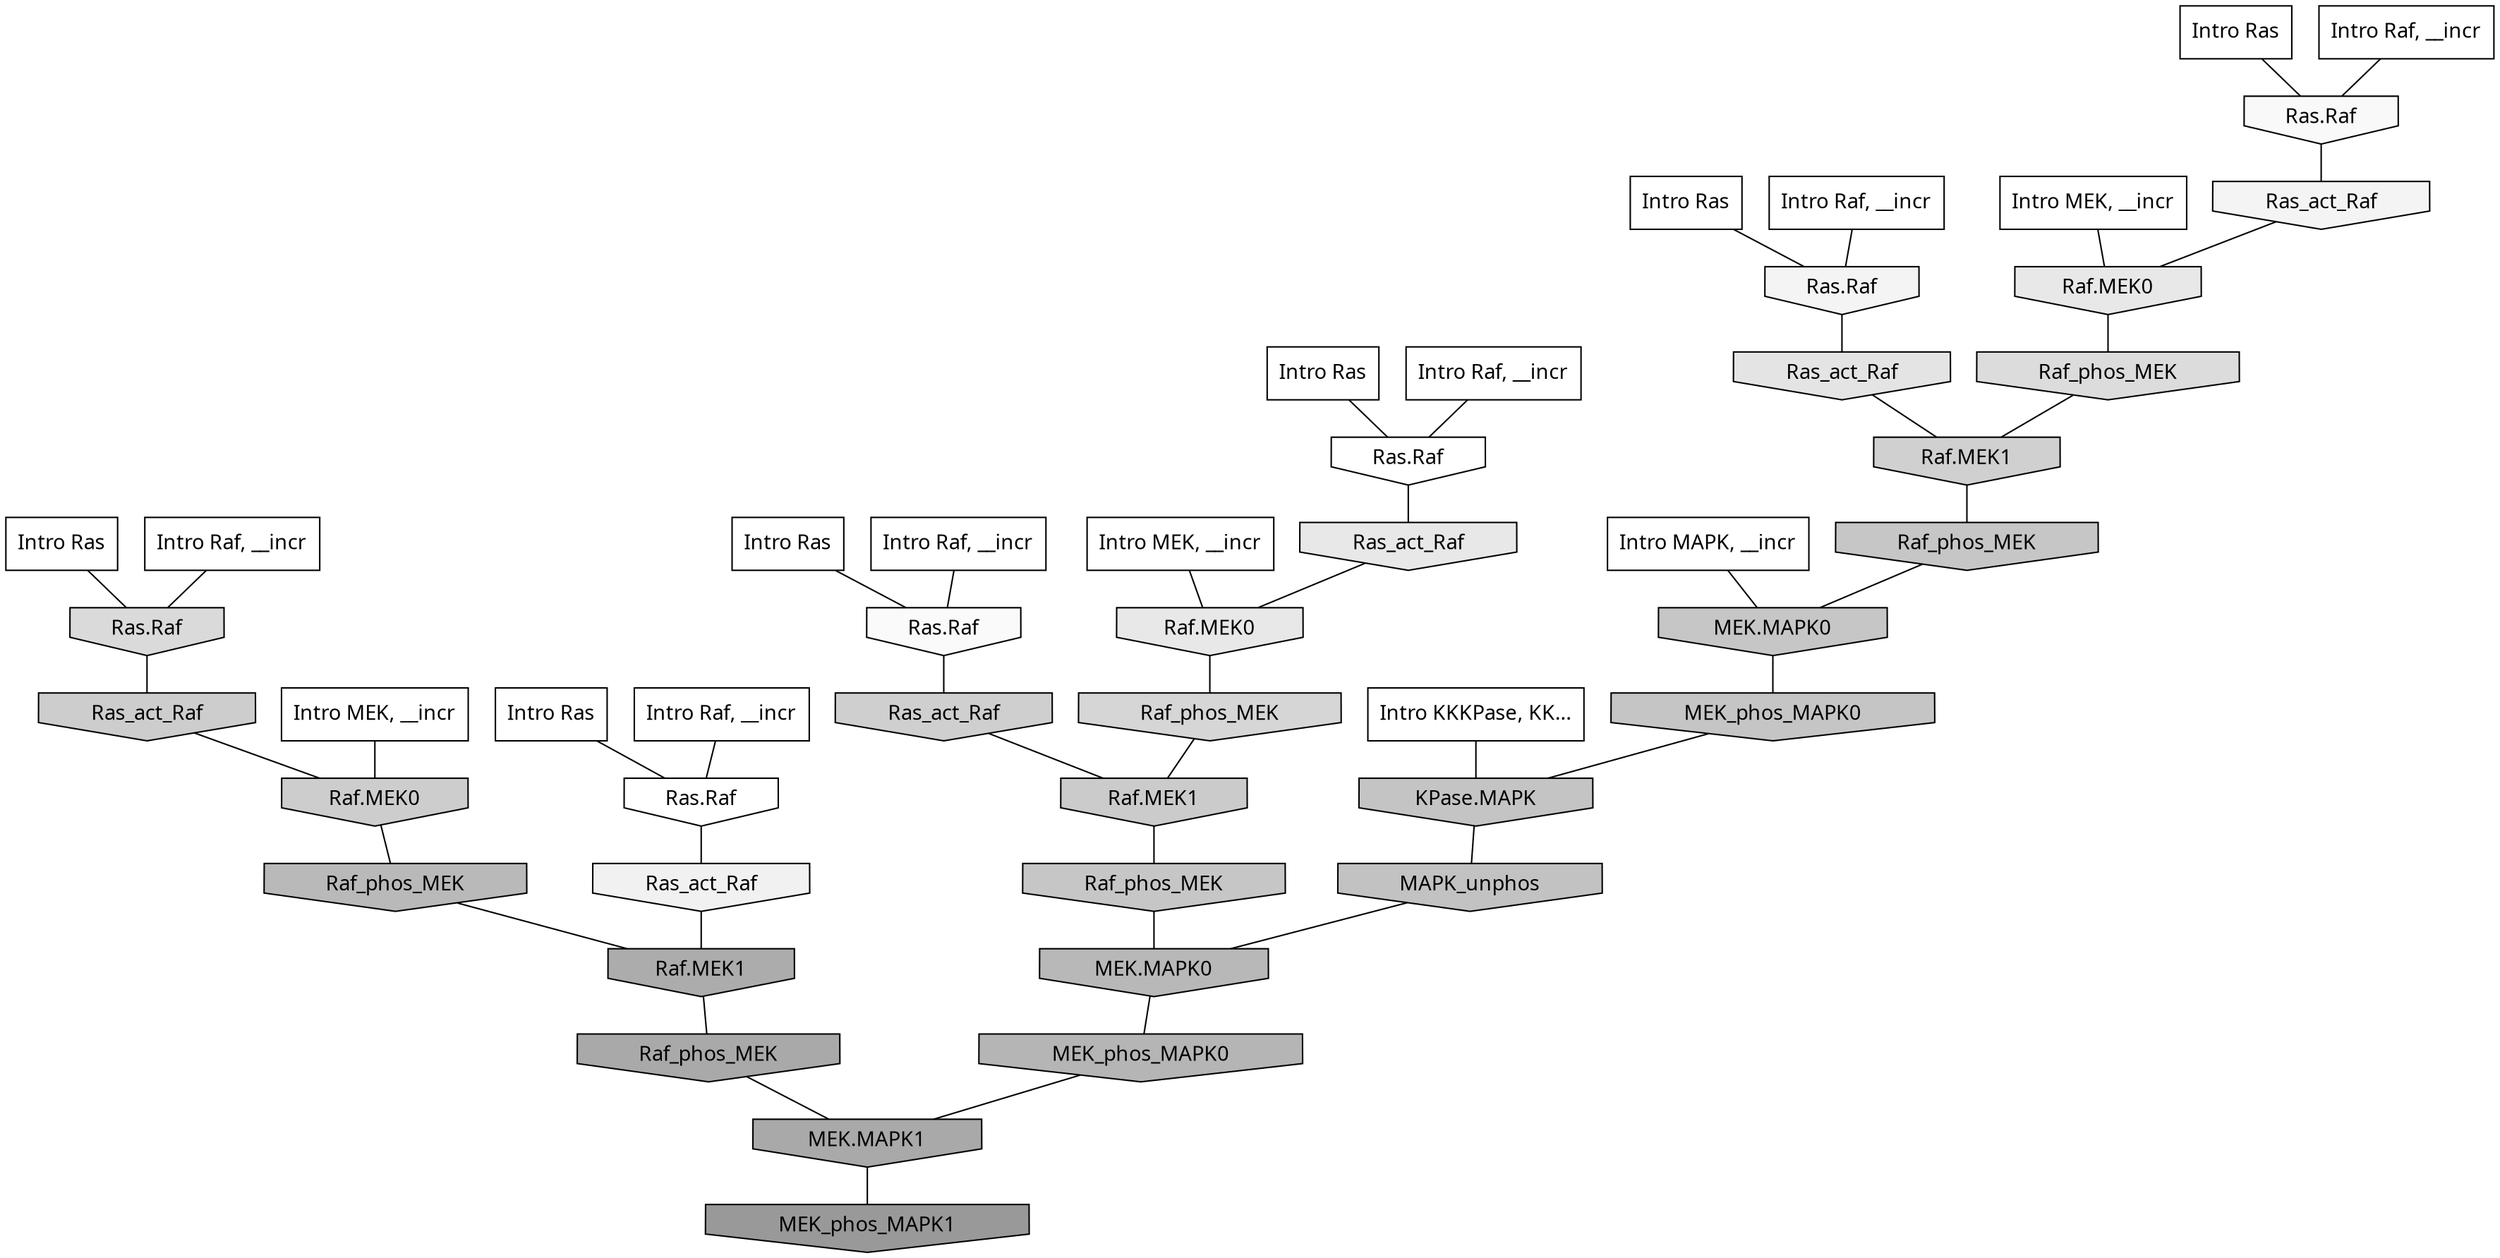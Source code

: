 digraph G{
  rankdir="TB";
  ranksep=0.30;
  node [fontname="CMU Serif"];
  edge [fontname="CMU Serif"];
  
  5 [label="Intro Ras", shape=rectangle, style=filled, fillcolor="0.000 0.000 1.000"]
  
  37 [label="Intro Ras", shape=rectangle, style=filled, fillcolor="0.000 0.000 1.000"]
  
  44 [label="Intro Ras", shape=rectangle, style=filled, fillcolor="0.000 0.000 1.000"]
  
  73 [label="Intro Ras", shape=rectangle, style=filled, fillcolor="0.000 0.000 1.000"]
  
  80 [label="Intro Ras", shape=rectangle, style=filled, fillcolor="0.000 0.000 1.000"]
  
  85 [label="Intro Ras", shape=rectangle, style=filled, fillcolor="0.000 0.000 1.000"]
  
  128 [label="Intro Raf, __incr", shape=rectangle, style=filled, fillcolor="0.000 0.000 1.000"]
  
  161 [label="Intro Raf, __incr", shape=rectangle, style=filled, fillcolor="0.000 0.000 1.000"]
  
  267 [label="Intro Raf, __incr", shape=rectangle, style=filled, fillcolor="0.000 0.000 1.000"]
  
  398 [label="Intro Raf, __incr", shape=rectangle, style=filled, fillcolor="0.000 0.000 1.000"]
  
  534 [label="Intro Raf, __incr", shape=rectangle, style=filled, fillcolor="0.000 0.000 1.000"]
  
  632 [label="Intro Raf, __incr", shape=rectangle, style=filled, fillcolor="0.000 0.000 1.000"]
  
  1246 [label="Intro MEK, __incr", shape=rectangle, style=filled, fillcolor="0.000 0.000 1.000"]
  
  1287 [label="Intro MEK, __incr", shape=rectangle, style=filled, fillcolor="0.000 0.000 1.000"]
  
  1862 [label="Intro MEK, __incr", shape=rectangle, style=filled, fillcolor="0.000 0.000 1.000"]
  
  2707 [label="Intro MAPK, __incr", shape=rectangle, style=filled, fillcolor="0.000 0.000 1.000"]
  
  3171 [label="Intro KKKPase, KK...", shape=rectangle, style=filled, fillcolor="0.000 0.000 1.000"]
  
  3226 [label="Ras.Raf", shape=invhouse, style=filled, fillcolor="0.000 0.000 1.000"]
  
  3250 [label="Ras.Raf", shape=invhouse, style=filled, fillcolor="0.000 0.000 1.000"]
  
  3453 [label="Ras.Raf", shape=invhouse, style=filled, fillcolor="0.000 0.000 0.979"]
  
  3498 [label="Ras.Raf", shape=invhouse, style=filled, fillcolor="0.000 0.000 0.975"]
  
  3649 [label="Ras_act_Raf", shape=invhouse, style=filled, fillcolor="0.000 0.000 0.957"]
  
  3656 [label="Ras.Raf", shape=invhouse, style=filled, fillcolor="0.000 0.000 0.957"]
  
  3809 [label="Ras_act_Raf", shape=invhouse, style=filled, fillcolor="0.000 0.000 0.945"]
  
  4430 [label="Raf.MEK0", shape=invhouse, style=filled, fillcolor="0.000 0.000 0.908"]
  
  4440 [label="Ras_act_Raf", shape=invhouse, style=filled, fillcolor="0.000 0.000 0.908"]
  
  4443 [label="Raf.MEK0", shape=invhouse, style=filled, fillcolor="0.000 0.000 0.908"]
  
  4745 [label="Ras_act_Raf", shape=invhouse, style=filled, fillcolor="0.000 0.000 0.892"]
  
  5309 [label="Raf_phos_MEK", shape=invhouse, style=filled, fillcolor="0.000 0.000 0.862"]
  
  5458 [label="Ras.Raf", shape=invhouse, style=filled, fillcolor="0.000 0.000 0.855"]
  
  5762 [label="Raf_phos_MEK", shape=invhouse, style=filled, fillcolor="0.000 0.000 0.839"]
  
  6362 [label="Raf.MEK1", shape=invhouse, style=filled, fillcolor="0.000 0.000 0.813"]
  
  6419 [label="Ras_act_Raf", shape=invhouse, style=filled, fillcolor="0.000 0.000 0.811"]
  
  6691 [label="Ras_act_Raf", shape=invhouse, style=filled, fillcolor="0.000 0.000 0.802"]
  
  6693 [label="Raf.MEK0", shape=invhouse, style=filled, fillcolor="0.000 0.000 0.802"]
  
  6883 [label="Raf.MEK1", shape=invhouse, style=filled, fillcolor="0.000 0.000 0.796"]
  
  7626 [label="Raf_phos_MEK", shape=invhouse, style=filled, fillcolor="0.000 0.000 0.775"]
  
  7640 [label="Raf_phos_MEK", shape=invhouse, style=filled, fillcolor="0.000 0.000 0.775"]
  
  7642 [label="MEK.MAPK0", shape=invhouse, style=filled, fillcolor="0.000 0.000 0.775"]
  
  7789 [label="MEK_phos_MAPK0", shape=invhouse, style=filled, fillcolor="0.000 0.000 0.770"]
  
  7813 [label="KPase.MAPK", shape=invhouse, style=filled, fillcolor="0.000 0.000 0.769"]
  
  8259 [label="MAPK_unphos", shape=invhouse, style=filled, fillcolor="0.000 0.000 0.758"]
  
  9678 [label="Raf_phos_MEK", shape=invhouse, style=filled, fillcolor="0.000 0.000 0.724"]
  
  9871 [label="MEK.MAPK0", shape=invhouse, style=filled, fillcolor="0.000 0.000 0.721"]
  
  10529 [label="MEK_phos_MAPK0", shape=invhouse, style=filled, fillcolor="0.000 0.000 0.708"]
  
  12704 [label="Raf.MEK1", shape=invhouse, style=filled, fillcolor="0.000 0.000 0.674"]
  
  13527 [label="Raf_phos_MEK", shape=invhouse, style=filled, fillcolor="0.000 0.000 0.662"]
  
  13539 [label="MEK.MAPK1", shape=invhouse, style=filled, fillcolor="0.000 0.000 0.662"]
  
  17270 [label="MEK_phos_MAPK1", shape=invhouse, style=filled, fillcolor="0.000 0.000 0.600"]
  
  
  13539 -> 17270 [dir=none, color="0.000 0.000 0.000"] 
  13527 -> 13539 [dir=none, color="0.000 0.000 0.000"] 
  12704 -> 13527 [dir=none, color="0.000 0.000 0.000"] 
  10529 -> 13539 [dir=none, color="0.000 0.000 0.000"] 
  9871 -> 10529 [dir=none, color="0.000 0.000 0.000"] 
  9678 -> 12704 [dir=none, color="0.000 0.000 0.000"] 
  8259 -> 9871 [dir=none, color="0.000 0.000 0.000"] 
  7813 -> 8259 [dir=none, color="0.000 0.000 0.000"] 
  7789 -> 7813 [dir=none, color="0.000 0.000 0.000"] 
  7642 -> 7789 [dir=none, color="0.000 0.000 0.000"] 
  7640 -> 7642 [dir=none, color="0.000 0.000 0.000"] 
  7626 -> 9871 [dir=none, color="0.000 0.000 0.000"] 
  6883 -> 7626 [dir=none, color="0.000 0.000 0.000"] 
  6693 -> 9678 [dir=none, color="0.000 0.000 0.000"] 
  6691 -> 6693 [dir=none, color="0.000 0.000 0.000"] 
  6419 -> 6883 [dir=none, color="0.000 0.000 0.000"] 
  6362 -> 7640 [dir=none, color="0.000 0.000 0.000"] 
  5762 -> 6883 [dir=none, color="0.000 0.000 0.000"] 
  5458 -> 6691 [dir=none, color="0.000 0.000 0.000"] 
  5309 -> 6362 [dir=none, color="0.000 0.000 0.000"] 
  4745 -> 6362 [dir=none, color="0.000 0.000 0.000"] 
  4443 -> 5762 [dir=none, color="0.000 0.000 0.000"] 
  4440 -> 4443 [dir=none, color="0.000 0.000 0.000"] 
  4430 -> 5309 [dir=none, color="0.000 0.000 0.000"] 
  3809 -> 12704 [dir=none, color="0.000 0.000 0.000"] 
  3656 -> 4745 [dir=none, color="0.000 0.000 0.000"] 
  3649 -> 4430 [dir=none, color="0.000 0.000 0.000"] 
  3498 -> 3649 [dir=none, color="0.000 0.000 0.000"] 
  3453 -> 6419 [dir=none, color="0.000 0.000 0.000"] 
  3250 -> 3809 [dir=none, color="0.000 0.000 0.000"] 
  3226 -> 4440 [dir=none, color="0.000 0.000 0.000"] 
  3171 -> 7813 [dir=none, color="0.000 0.000 0.000"] 
  2707 -> 7642 [dir=none, color="0.000 0.000 0.000"] 
  1862 -> 4430 [dir=none, color="0.000 0.000 0.000"] 
  1287 -> 6693 [dir=none, color="0.000 0.000 0.000"] 
  1246 -> 4443 [dir=none, color="0.000 0.000 0.000"] 
  632 -> 3498 [dir=none, color="0.000 0.000 0.000"] 
  534 -> 3453 [dir=none, color="0.000 0.000 0.000"] 
  398 -> 3226 [dir=none, color="0.000 0.000 0.000"] 
  267 -> 3656 [dir=none, color="0.000 0.000 0.000"] 
  161 -> 3250 [dir=none, color="0.000 0.000 0.000"] 
  128 -> 5458 [dir=none, color="0.000 0.000 0.000"] 
  85 -> 3226 [dir=none, color="0.000 0.000 0.000"] 
  80 -> 3250 [dir=none, color="0.000 0.000 0.000"] 
  73 -> 3656 [dir=none, color="0.000 0.000 0.000"] 
  44 -> 5458 [dir=none, color="0.000 0.000 0.000"] 
  37 -> 3498 [dir=none, color="0.000 0.000 0.000"] 
  5 -> 3453 [dir=none, color="0.000 0.000 0.000"] 
  
  }
